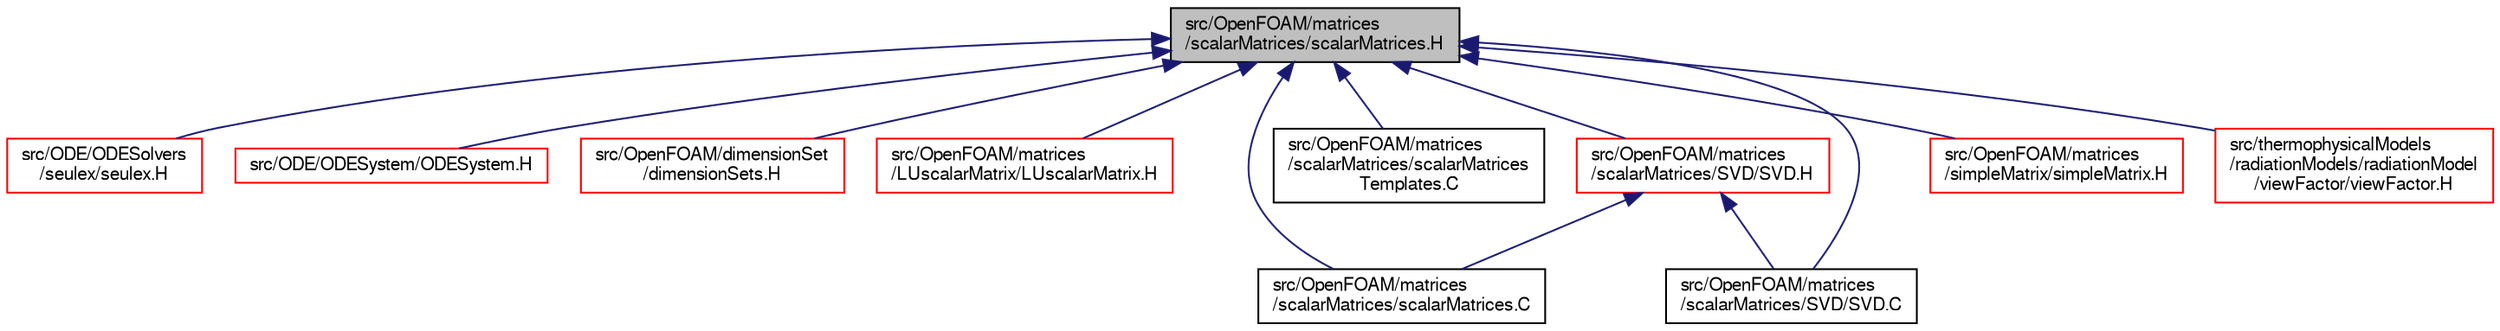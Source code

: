 digraph "src/OpenFOAM/matrices/scalarMatrices/scalarMatrices.H"
{
  bgcolor="transparent";
  edge [fontname="FreeSans",fontsize="10",labelfontname="FreeSans",labelfontsize="10"];
  node [fontname="FreeSans",fontsize="10",shape=record];
  Node90 [label="src/OpenFOAM/matrices\l/scalarMatrices/scalarMatrices.H",height=0.2,width=0.4,color="black", fillcolor="grey75", style="filled", fontcolor="black"];
  Node90 -> Node91 [dir="back",color="midnightblue",fontsize="10",style="solid",fontname="FreeSans"];
  Node91 [label="src/ODE/ODESolvers\l/seulex/seulex.H",height=0.2,width=0.4,color="red",URL="$a08345.html"];
  Node90 -> Node93 [dir="back",color="midnightblue",fontsize="10",style="solid",fontname="FreeSans"];
  Node93 [label="src/ODE/ODESystem/ODESystem.H",height=0.2,width=0.4,color="red",URL="$a08366.html"];
  Node90 -> Node148 [dir="back",color="midnightblue",fontsize="10",style="solid",fontname="FreeSans"];
  Node148 [label="src/OpenFOAM/dimensionSet\l/dimensionSets.H",height=0.2,width=0.4,color="red",URL="$a09395.html",tooltip="Useful dimension sets. "];
  Node90 -> Node3069 [dir="back",color="midnightblue",fontsize="10",style="solid",fontname="FreeSans"];
  Node3069 [label="src/OpenFOAM/matrices\l/LUscalarMatrix/LUscalarMatrix.H",height=0.2,width=0.4,color="red",URL="$a10985.html"];
  Node90 -> Node3080 [dir="back",color="midnightblue",fontsize="10",style="solid",fontname="FreeSans"];
  Node3080 [label="src/OpenFOAM/matrices\l/scalarMatrices/scalarMatrices.C",height=0.2,width=0.4,color="black",URL="$a11021.html"];
  Node90 -> Node3081 [dir="back",color="midnightblue",fontsize="10",style="solid",fontname="FreeSans"];
  Node3081 [label="src/OpenFOAM/matrices\l/scalarMatrices/scalarMatrices\lTemplates.C",height=0.2,width=0.4,color="black",URL="$a11027.html"];
  Node90 -> Node3082 [dir="back",color="midnightblue",fontsize="10",style="solid",fontname="FreeSans"];
  Node3082 [label="src/OpenFOAM/matrices\l/scalarMatrices/SVD/SVD.H",height=0.2,width=0.4,color="red",URL="$a11033.html"];
  Node3082 -> Node3080 [dir="back",color="midnightblue",fontsize="10",style="solid",fontname="FreeSans"];
  Node3082 -> Node3083 [dir="back",color="midnightblue",fontsize="10",style="solid",fontname="FreeSans"];
  Node3083 [label="src/OpenFOAM/matrices\l/scalarMatrices/SVD/SVD.C",height=0.2,width=0.4,color="black",URL="$a11030.html"];
  Node90 -> Node3083 [dir="back",color="midnightblue",fontsize="10",style="solid",fontname="FreeSans"];
  Node90 -> Node3084 [dir="back",color="midnightblue",fontsize="10",style="solid",fontname="FreeSans"];
  Node3084 [label="src/OpenFOAM/matrices\l/simpleMatrix/simpleMatrix.H",height=0.2,width=0.4,color="red",URL="$a11042.html"];
  Node90 -> Node1954 [dir="back",color="midnightblue",fontsize="10",style="solid",fontname="FreeSans"];
  Node1954 [label="src/thermophysicalModels\l/radiationModels/radiationModel\l/viewFactor/viewFactor.H",height=0.2,width=0.4,color="red",URL="$a16013.html"];
}
